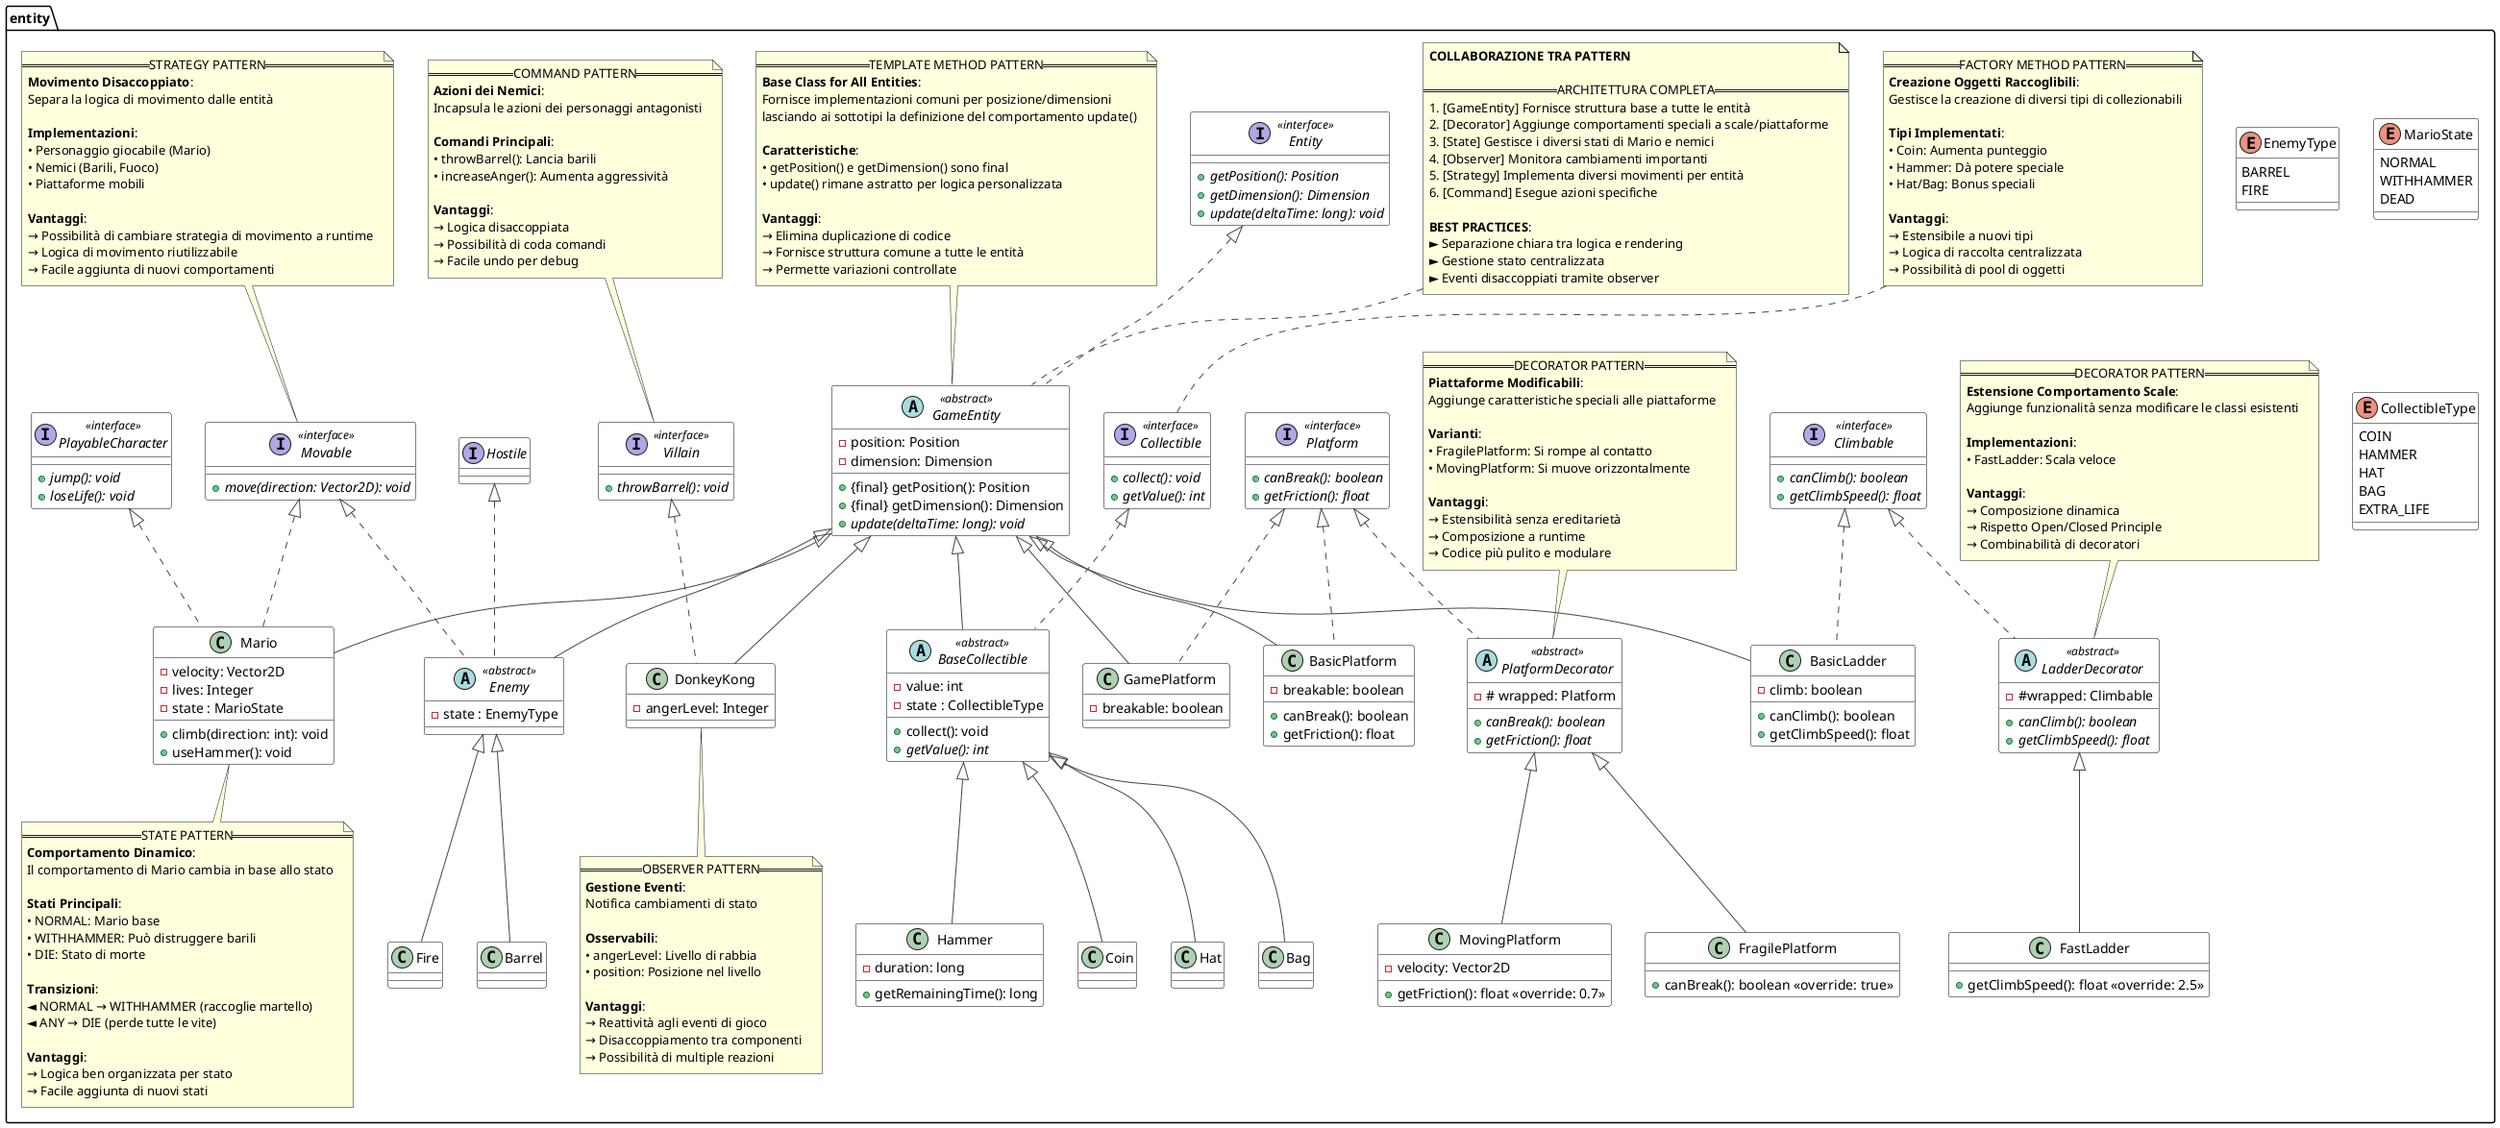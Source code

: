 @startuml coffeBreak.entity

    skinparam class {
        BackgroundColor White
        BorderColor Black
        ArrowColor #444
        NoteBackgroundColor #F9F9F9
    }

    package entity {

        interface Entity <<interface>> {
            + {abstract} getPosition(): Position
            + {abstract} getDimension(): Dimension
            + {abstract} update(deltaTime: long): void
        }

        abstract class GameEntity <<abstract>> implements Entity {
            - position: Position
            - dimension: Dimension
            + {final} getPosition(): Position
            + {final} getDimension(): Dimension
            + {abstract} update(deltaTime: long): void
        }

        interface Movable <<interface>> {
            + {abstract} move(direction: Vector2D): void
        }

        interface PlayableCharacter <<interface>> {
            + {abstract} jump(): void
            + {abstract} loseLife(): void
        }

        class Mario extends GameEntity implements PlayableCharacter, Movable {
            - velocity: Vector2D
            - lives: Integer
            - state : MarioState
            + climb(direction: int): void
            + useHammer(): void
        }

        interface Villain <<interface>> {
            + {abstract} throwBarrel(): void
        }

        class DonkeyKong extends GameEntity implements Villain {
            - angerLevel: Integer
        }

        interface Collectible <<interface>> {
            + {abstract} collect(): void
            + {abstract} getValue(): int
        }

        abstract class BaseCollectible <<abstract>> extends GameEntity implements Collectible {
            - value: int
            - state : CollectibleType
            + collect(): void
            + {abstract} getValue(): int
        }

        class Coin extends BaseCollectible
        class Hat extends BaseCollectible
        class Bag extends BaseCollectible
        class Hammer extends BaseCollectible {
            - duration: long
            + getRemainingTime(): long
        }

        interface Climbable <<interface>> {
            + {abstract} canClimb(): boolean
            + {abstract} getClimbSpeed(): float
        }

        class BasicLadder extends GameEntity implements Climbable {
            - climb: boolean
            + canClimb(): boolean
            + getClimbSpeed(): float
        }

        abstract class LadderDecorator <<abstract>> implements Climbable {
            - #wrapped: Climbable
            + {abstract} canClimb(): boolean
            + {abstract} getClimbSpeed(): float
        }

        class FastLadder extends LadderDecorator {
            + getClimbSpeed(): float <<override: 2.5>>
        }

        interface Platform <<interface>> {
            + {abstract} canBreak(): boolean
            + {abstract} getFriction(): float
        }

        class BasicPlatform extends GameEntity implements Platform {
            - breakable: boolean
            + canBreak(): boolean
            + getFriction(): float
        }

        abstract class PlatformDecorator <<abstract>> implements Platform {
            - # wrapped: Platform
            + {abstract} canBreak(): boolean
            + {abstract} getFriction(): float
        }

        class FragilePlatform extends PlatformDecorator {
            + canBreak(): boolean <<override: true>>
        }

        class MovingPlatform extends PlatformDecorator {
            - velocity: Vector2D
            + getFriction(): float <<override: 0.7>>
        }

        class GamePlatform extends GameEntity implements Platform {
            - breakable: boolean
        }

        abstract class Enemy <<abstract>> extends GameEntity implements Hostile, Movable {
            - state : EnemyType
        }

        class Barrel extends Enemy
        class Fire extends Enemy

        enum EnemyType {
            BARREL
            FIRE
        }

        enum MarioState {
            NORMAL
            WITHHAMMER
            DEAD
        } 

        enum CollectibleType {
            COIN
            HAMMER
            HAT
            BAG
            EXTRA_LIFE
        }  
        
        note top of GameEntity
            == TEMPLATE METHOD PATTERN ==
            **Base Class for All Entities**:
            Fornisce implementazioni comuni per posizione/dimensioni
            lasciando ai sottotipi la definizione del comportamento update()

            **Caratteristiche**:
            • getPosition() e getDimension() sono final
            • update() rimane astratto per logica personalizzata

            **Vantaggi**:
            → Elimina duplicazione di codice
            → Fornisce struttura comune a tutte le entità
            → Permette variazioni controllate
        end note
        note top of Movable
            == STRATEGY PATTERN ==
            **Movimento Disaccoppiato**:
            Separa la logica di movimento dalle entità

            **Implementazioni**:
            • Personaggio giocabile (Mario)
            • Nemici (Barili, Fuoco)
            • Piattaforme mobili

            **Vantaggi**:
            → Possibilità di cambiare strategia di movimento a runtime
            → Logica di movimento riutilizzabile
            → Facile aggiunta di nuovi comportamenti
        end note
        note bottom of Mario
            == STATE PATTERN ==
            **Comportamento Dinamico**:
            Il comportamento di Mario cambia in base allo stato

            **Stati Principali**:
            • NORMAL: Mario base
            • WITHHAMMER: Può distruggere barili
            • DIE: Stato di morte

            **Transizioni**:
            ◄ NORMAL → WITHHAMMER (raccoglie martello)
            ◄ ANY → DIE (perde tutte le vite)

            **Vantaggi**:
            → Logica ben organizzata per stato
            → Facile aggiunta di nuovi stati
        end note
        note top of Collectible
            == FACTORY METHOD PATTERN ==
            **Creazione Oggetti Raccoglibili**:
            Gestisce la creazione di diversi tipi di collezionabili

            **Tipi Implementati**:
            • Coin: Aumenta punteggio
            • Hammer: Dà potere speciale
            • Hat/Bag: Bonus speciali

            **Vantaggi**:
            → Estensibile a nuovi tipi
            → Logica di raccolta centralizzata
            → Possibilità di pool di oggetti
        end note
        note top of Villain
            == COMMAND PATTERN ==
            **Azioni dei Nemici**:
            Incapsula le azioni dei personaggi antagonisti

            **Comandi Principali**:
            • throwBarrel(): Lancia barili
            • increaseAnger(): Aumenta aggressività

            **Vantaggi**:
            → Logica disaccoppiata
            → Possibilità di coda comandi
            → Facile undo per debug
        end note
        note bottom of DonkeyKong
            == OBSERVER PATTERN ==
            **Gestione Eventi**:
            Notifica cambiamenti di stato

            **Osservabili**:
            • angerLevel: Livello di rabbia
            • position: Posizione nel livello

            **Vantaggi**:
            → Reattività agli eventi di gioco
            → Disaccoppiamento tra componenti
            → Possibilità di multiple reazioni
        end note
        note top of LadderDecorator
            == DECORATOR PATTERN ==
            **Estensione Comportamento Scale**:
            Aggiunge funzionalità senza modificare le classi esistenti

            **Implementazioni**:
            • FastLadder: Scala veloce

            **Vantaggi**:
            → Composizione dinamica
            → Rispetto Open/Closed Principle
            → Combinabilità di decoratori
        end note        
        note top of PlatformDecorator
            == DECORATOR PATTERN ==
            **Piattaforme Modificabili**:
            Aggiunge caratteristiche speciali alle piattaforme

            **Varianti**:
            • FragilePlatform: Si rompe al contatto
            • MovingPlatform: Si muove orizzontalmente

            **Vantaggi**:
            → Estensibilità senza ereditarietà
            → Composizione a runtime
            → Codice più pulito e modulare
        end note

        note as N1
            **COLLABORAZIONE TRA PATTERN**
            
            == ARCHITETTURA COMPLETA ==
            1. [GameEntity] Fornisce struttura base a tutte le entità
            2. [Decorator] Aggiunge comportamenti speciali a scale/piattaforme
            3. [State] Gestisce i diversi stati di Mario e nemici
            4. [Observer] Monitora cambiamenti importanti
            5. [Strategy] Implementa diversi movimenti per entità
            6. [Command] Esegue azioni specifiche
            
            **BEST PRACTICES**:
            ► Separazione chiara tra logica e rendering
            ► Gestione stato centralizzata
            ► Eventi disaccoppiati tramite observer
        end note
        N1 .. GameEntity
    }
@enduml
